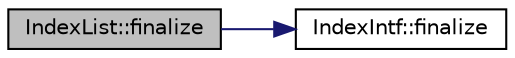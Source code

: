 digraph "IndexList::finalize"
{
 // LATEX_PDF_SIZE
  edge [fontname="Helvetica",fontsize="10",labelfontname="Helvetica",labelfontsize="10"];
  node [fontname="Helvetica",fontsize="10",shape=record];
  rankdir="LR";
  Node1 [label="IndexList::finalize",height=0.2,width=0.4,color="black", fillcolor="grey75", style="filled", fontcolor="black",tooltip=" "];
  Node1 -> Node2 [color="midnightblue",fontsize="10",style="solid",fontname="Helvetica"];
  Node2 [label="IndexIntf::finalize",height=0.2,width=0.4,color="black", fillcolor="white", style="filled",URL="$classIndexIntf.html#aa5532a767c4ac41167d014209b2ea8d7",tooltip=" "];
}

